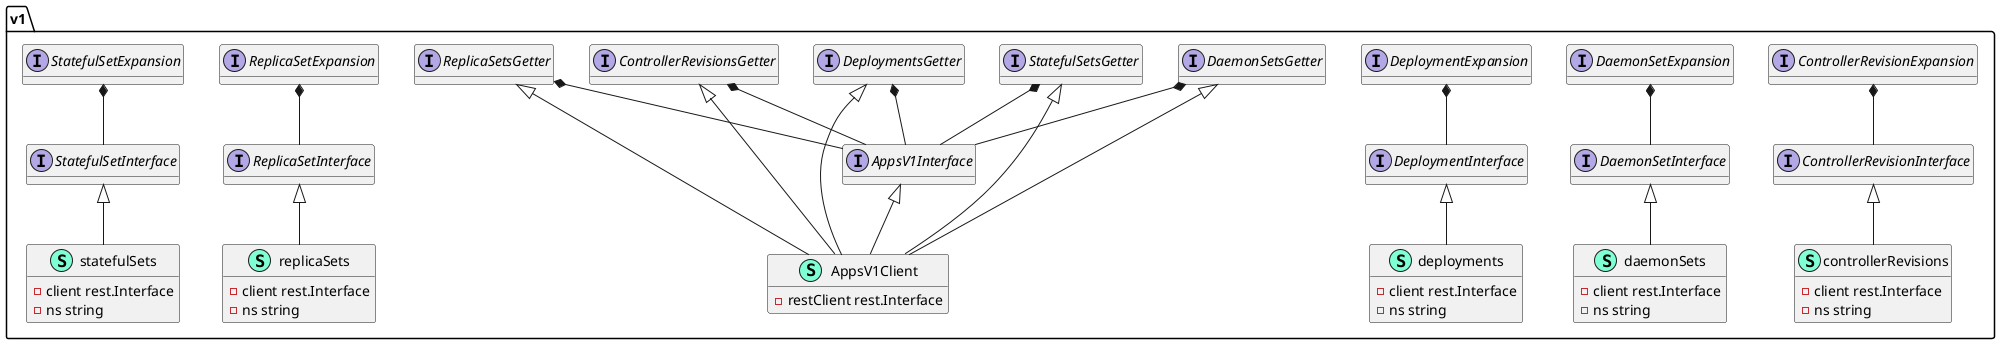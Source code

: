 @startuml
namespace v1 {
    class AppsV1Client << (S,Aquamarine) >> {
        - restClient rest.Interface

        + ControllerRevisions(namespace string) ControllerRevisionInterface
        + DaemonSets(namespace string) DaemonSetInterface
        + Deployments(namespace string) DeploymentInterface
        + ReplicaSets(namespace string) ReplicaSetInterface
        + StatefulSets(namespace string) StatefulSetInterface
        + RESTClient() rest.Interface

    }
    interface AppsV1Interface  {
        + RESTClient() rest.Interface

    }
    interface ControllerRevisionExpansion  {
    }
    interface ControllerRevisionInterface  {
        + Create(ctx context.Context, controllerRevision *v1.ControllerRevision, opts v1.CreateOptions) (*v1.ControllerRevision, error)
        + Update(ctx context.Context, controllerRevision *v1.ControllerRevision, opts v1.UpdateOptions) (*v1.ControllerRevision, error)
        + Delete(ctx context.Context, name string, opts v1.DeleteOptions) error
        + DeleteCollection(ctx context.Context, opts v1.DeleteOptions, listOpts v1.ListOptions) error
        + Get(ctx context.Context, name string, opts v1.GetOptions) (*v1.ControllerRevision, error)
        + List(ctx context.Context, opts v1.ListOptions) (*v1.ControllerRevisionList, error)
        + Watch(ctx context.Context, opts v1.ListOptions) (watch.Interface, error)
        + Patch(ctx context.Context, name string, pt types.PatchType, data []byte, opts v1.PatchOptions, subresources ...string) (*v1.ControllerRevision, error)
        + Apply(ctx context.Context, controllerRevision *v1.ControllerRevisionApplyConfiguration, opts v1.ApplyOptions) (*v1.ControllerRevision, error)

    }
    interface ControllerRevisionsGetter  {
        + ControllerRevisions(namespace string) ControllerRevisionInterface

    }
    interface DaemonSetExpansion  {
    }
    interface DaemonSetInterface  {
        + Create(ctx context.Context, daemonSet *v1.DaemonSet, opts v1.CreateOptions) (*v1.DaemonSet, error)
        + Update(ctx context.Context, daemonSet *v1.DaemonSet, opts v1.UpdateOptions) (*v1.DaemonSet, error)
        + UpdateStatus(ctx context.Context, daemonSet *v1.DaemonSet, opts v1.UpdateOptions) (*v1.DaemonSet, error)
        + Delete(ctx context.Context, name string, opts v1.DeleteOptions) error
        + DeleteCollection(ctx context.Context, opts v1.DeleteOptions, listOpts v1.ListOptions) error
        + Get(ctx context.Context, name string, opts v1.GetOptions) (*v1.DaemonSet, error)
        + List(ctx context.Context, opts v1.ListOptions) (*v1.DaemonSetList, error)
        + Watch(ctx context.Context, opts v1.ListOptions) (watch.Interface, error)
        + Patch(ctx context.Context, name string, pt types.PatchType, data []byte, opts v1.PatchOptions, subresources ...string) (*v1.DaemonSet, error)
        + Apply(ctx context.Context, daemonSet *v1.DaemonSetApplyConfiguration, opts v1.ApplyOptions) (*v1.DaemonSet, error)
        + ApplyStatus(ctx context.Context, daemonSet *v1.DaemonSetApplyConfiguration, opts v1.ApplyOptions) (*v1.DaemonSet, error)

    }
    interface DaemonSetsGetter  {
        + DaemonSets(namespace string) DaemonSetInterface

    }
    interface DeploymentExpansion  {
    }
    interface DeploymentInterface  {
        + Create(ctx context.Context, deployment *v1.Deployment, opts v1.CreateOptions) (*v1.Deployment, error)
        + Update(ctx context.Context, deployment *v1.Deployment, opts v1.UpdateOptions) (*v1.Deployment, error)
        + UpdateStatus(ctx context.Context, deployment *v1.Deployment, opts v1.UpdateOptions) (*v1.Deployment, error)
        + Delete(ctx context.Context, name string, opts v1.DeleteOptions) error
        + DeleteCollection(ctx context.Context, opts v1.DeleteOptions, listOpts v1.ListOptions) error
        + Get(ctx context.Context, name string, opts v1.GetOptions) (*v1.Deployment, error)
        + List(ctx context.Context, opts v1.ListOptions) (*v1.DeploymentList, error)
        + Watch(ctx context.Context, opts v1.ListOptions) (watch.Interface, error)
        + Patch(ctx context.Context, name string, pt types.PatchType, data []byte, opts v1.PatchOptions, subresources ...string) (*v1.Deployment, error)
        + Apply(ctx context.Context, deployment *v1.DeploymentApplyConfiguration, opts v1.ApplyOptions) (*v1.Deployment, error)
        + ApplyStatus(ctx context.Context, deployment *v1.DeploymentApplyConfiguration, opts v1.ApplyOptions) (*v1.Deployment, error)
        + GetScale(ctx context.Context, deploymentName string, options v1.GetOptions) (*v1.Scale, error)
        + UpdateScale(ctx context.Context, deploymentName string, scale *v1.Scale, opts v1.UpdateOptions) (*v1.Scale, error)
        + ApplyScale(ctx context.Context, deploymentName string, scale *v1.ScaleApplyConfiguration, opts v1.ApplyOptions) (*v1.Scale, error)

    }
    interface DeploymentsGetter  {
        + Deployments(namespace string) DeploymentInterface

    }
    interface ReplicaSetExpansion  {
    }
    interface ReplicaSetInterface  {
        + Create(ctx context.Context, replicaSet *v1.ReplicaSet, opts v1.CreateOptions) (*v1.ReplicaSet, error)
        + Update(ctx context.Context, replicaSet *v1.ReplicaSet, opts v1.UpdateOptions) (*v1.ReplicaSet, error)
        + UpdateStatus(ctx context.Context, replicaSet *v1.ReplicaSet, opts v1.UpdateOptions) (*v1.ReplicaSet, error)
        + Delete(ctx context.Context, name string, opts v1.DeleteOptions) error
        + DeleteCollection(ctx context.Context, opts v1.DeleteOptions, listOpts v1.ListOptions) error
        + Get(ctx context.Context, name string, opts v1.GetOptions) (*v1.ReplicaSet, error)
        + List(ctx context.Context, opts v1.ListOptions) (*v1.ReplicaSetList, error)
        + Watch(ctx context.Context, opts v1.ListOptions) (watch.Interface, error)
        + Patch(ctx context.Context, name string, pt types.PatchType, data []byte, opts v1.PatchOptions, subresources ...string) (*v1.ReplicaSet, error)
        + Apply(ctx context.Context, replicaSet *v1.ReplicaSetApplyConfiguration, opts v1.ApplyOptions) (*v1.ReplicaSet, error)
        + ApplyStatus(ctx context.Context, replicaSet *v1.ReplicaSetApplyConfiguration, opts v1.ApplyOptions) (*v1.ReplicaSet, error)
        + GetScale(ctx context.Context, replicaSetName string, options v1.GetOptions) (*v1.Scale, error)
        + UpdateScale(ctx context.Context, replicaSetName string, scale *v1.Scale, opts v1.UpdateOptions) (*v1.Scale, error)
        + ApplyScale(ctx context.Context, replicaSetName string, scale *v1.ScaleApplyConfiguration, opts v1.ApplyOptions) (*v1.Scale, error)

    }
    interface ReplicaSetsGetter  {
        + ReplicaSets(namespace string) ReplicaSetInterface

    }
    interface StatefulSetExpansion  {
    }
    interface StatefulSetInterface  {
        + Create(ctx context.Context, statefulSet *v1.StatefulSet, opts v1.CreateOptions) (*v1.StatefulSet, error)
        + Update(ctx context.Context, statefulSet *v1.StatefulSet, opts v1.UpdateOptions) (*v1.StatefulSet, error)
        + UpdateStatus(ctx context.Context, statefulSet *v1.StatefulSet, opts v1.UpdateOptions) (*v1.StatefulSet, error)
        + Delete(ctx context.Context, name string, opts v1.DeleteOptions) error
        + DeleteCollection(ctx context.Context, opts v1.DeleteOptions, listOpts v1.ListOptions) error
        + Get(ctx context.Context, name string, opts v1.GetOptions) (*v1.StatefulSet, error)
        + List(ctx context.Context, opts v1.ListOptions) (*v1.StatefulSetList, error)
        + Watch(ctx context.Context, opts v1.ListOptions) (watch.Interface, error)
        + Patch(ctx context.Context, name string, pt types.PatchType, data []byte, opts v1.PatchOptions, subresources ...string) (*v1.StatefulSet, error)
        + Apply(ctx context.Context, statefulSet *v1.StatefulSetApplyConfiguration, opts v1.ApplyOptions) (*v1.StatefulSet, error)
        + ApplyStatus(ctx context.Context, statefulSet *v1.StatefulSetApplyConfiguration, opts v1.ApplyOptions) (*v1.StatefulSet, error)
        + GetScale(ctx context.Context, statefulSetName string, options v1.GetOptions) (*v1.Scale, error)
        + UpdateScale(ctx context.Context, statefulSetName string, scale *v1.Scale, opts v1.UpdateOptions) (*v1.Scale, error)
        + ApplyScale(ctx context.Context, statefulSetName string, scale *v1.ScaleApplyConfiguration, opts v1.ApplyOptions) (*v1.Scale, error)

    }
    interface StatefulSetsGetter  {
        + StatefulSets(namespace string) StatefulSetInterface

    }
    class controllerRevisions << (S,Aquamarine) >> {
        - client rest.Interface
        - ns string

        + Get(ctx context.Context, name string, options v1.GetOptions) (*v1.ControllerRevision, error)
        + List(ctx context.Context, opts v1.ListOptions) (*v1.ControllerRevisionList, error)
        + Watch(ctx context.Context, opts v1.ListOptions) (watch.Interface, error)
        + Create(ctx context.Context, controllerRevision *v1.ControllerRevision, opts v1.CreateOptions) (*v1.ControllerRevision, error)
        + Update(ctx context.Context, controllerRevision *v1.ControllerRevision, opts v1.UpdateOptions) (*v1.ControllerRevision, error)
        + Delete(ctx context.Context, name string, opts v1.DeleteOptions) error
        + DeleteCollection(ctx context.Context, opts v1.DeleteOptions, listOpts v1.ListOptions) error
        + Patch(ctx context.Context, name string, pt types.PatchType, data []byte, opts v1.PatchOptions, subresources ...string) (*v1.ControllerRevision, error)
        + Apply(ctx context.Context, controllerRevision *v1.ControllerRevisionApplyConfiguration, opts v1.ApplyOptions) (*v1.ControllerRevision, error)

    }
    class daemonSets << (S,Aquamarine) >> {
        - client rest.Interface
        - ns string

        + Get(ctx context.Context, name string, options v1.GetOptions) (*v1.DaemonSet, error)
        + List(ctx context.Context, opts v1.ListOptions) (*v1.DaemonSetList, error)
        + Watch(ctx context.Context, opts v1.ListOptions) (watch.Interface, error)
        + Create(ctx context.Context, daemonSet *v1.DaemonSet, opts v1.CreateOptions) (*v1.DaemonSet, error)
        + Update(ctx context.Context, daemonSet *v1.DaemonSet, opts v1.UpdateOptions) (*v1.DaemonSet, error)
        + UpdateStatus(ctx context.Context, daemonSet *v1.DaemonSet, opts v1.UpdateOptions) (*v1.DaemonSet, error)
        + Delete(ctx context.Context, name string, opts v1.DeleteOptions) error
        + DeleteCollection(ctx context.Context, opts v1.DeleteOptions, listOpts v1.ListOptions) error
        + Patch(ctx context.Context, name string, pt types.PatchType, data []byte, opts v1.PatchOptions, subresources ...string) (*v1.DaemonSet, error)
        + Apply(ctx context.Context, daemonSet *v1.DaemonSetApplyConfiguration, opts v1.ApplyOptions) (*v1.DaemonSet, error)
        + ApplyStatus(ctx context.Context, daemonSet *v1.DaemonSetApplyConfiguration, opts v1.ApplyOptions) (*v1.DaemonSet, error)

    }
    class deployments << (S,Aquamarine) >> {
        - client rest.Interface
        - ns string

        + Get(ctx context.Context, name string, options v1.GetOptions) (*v1.Deployment, error)
        + List(ctx context.Context, opts v1.ListOptions) (*v1.DeploymentList, error)
        + Watch(ctx context.Context, opts v1.ListOptions) (watch.Interface, error)
        + Create(ctx context.Context, deployment *v1.Deployment, opts v1.CreateOptions) (*v1.Deployment, error)
        + Update(ctx context.Context, deployment *v1.Deployment, opts v1.UpdateOptions) (*v1.Deployment, error)
        + UpdateStatus(ctx context.Context, deployment *v1.Deployment, opts v1.UpdateOptions) (*v1.Deployment, error)
        + Delete(ctx context.Context, name string, opts v1.DeleteOptions) error
        + DeleteCollection(ctx context.Context, opts v1.DeleteOptions, listOpts v1.ListOptions) error
        + Patch(ctx context.Context, name string, pt types.PatchType, data []byte, opts v1.PatchOptions, subresources ...string) (*v1.Deployment, error)
        + Apply(ctx context.Context, deployment *v1.DeploymentApplyConfiguration, opts v1.ApplyOptions) (*v1.Deployment, error)
        + ApplyStatus(ctx context.Context, deployment *v1.DeploymentApplyConfiguration, opts v1.ApplyOptions) (*v1.Deployment, error)
        + GetScale(ctx context.Context, deploymentName string, options v1.GetOptions) (*v1.Scale, error)
        + UpdateScale(ctx context.Context, deploymentName string, scale *v1.Scale, opts v1.UpdateOptions) (*v1.Scale, error)
        + ApplyScale(ctx context.Context, deploymentName string, scale *v1.ScaleApplyConfiguration, opts v1.ApplyOptions) (*v1.Scale, error)

    }
    class replicaSets << (S,Aquamarine) >> {
        - client rest.Interface
        - ns string

        + Get(ctx context.Context, name string, options v1.GetOptions) (*v1.ReplicaSet, error)
        + List(ctx context.Context, opts v1.ListOptions) (*v1.ReplicaSetList, error)
        + Watch(ctx context.Context, opts v1.ListOptions) (watch.Interface, error)
        + Create(ctx context.Context, replicaSet *v1.ReplicaSet, opts v1.CreateOptions) (*v1.ReplicaSet, error)
        + Update(ctx context.Context, replicaSet *v1.ReplicaSet, opts v1.UpdateOptions) (*v1.ReplicaSet, error)
        + UpdateStatus(ctx context.Context, replicaSet *v1.ReplicaSet, opts v1.UpdateOptions) (*v1.ReplicaSet, error)
        + Delete(ctx context.Context, name string, opts v1.DeleteOptions) error
        + DeleteCollection(ctx context.Context, opts v1.DeleteOptions, listOpts v1.ListOptions) error
        + Patch(ctx context.Context, name string, pt types.PatchType, data []byte, opts v1.PatchOptions, subresources ...string) (*v1.ReplicaSet, error)
        + Apply(ctx context.Context, replicaSet *v1.ReplicaSetApplyConfiguration, opts v1.ApplyOptions) (*v1.ReplicaSet, error)
        + ApplyStatus(ctx context.Context, replicaSet *v1.ReplicaSetApplyConfiguration, opts v1.ApplyOptions) (*v1.ReplicaSet, error)
        + GetScale(ctx context.Context, replicaSetName string, options v1.GetOptions) (*v1.Scale, error)
        + UpdateScale(ctx context.Context, replicaSetName string, scale *v1.Scale, opts v1.UpdateOptions) (*v1.Scale, error)
        + ApplyScale(ctx context.Context, replicaSetName string, scale *v1.ScaleApplyConfiguration, opts v1.ApplyOptions) (*v1.Scale, error)

    }
    class statefulSets << (S,Aquamarine) >> {
        - client rest.Interface
        - ns string

        + Get(ctx context.Context, name string, options v1.GetOptions) (*v1.StatefulSet, error)
        + List(ctx context.Context, opts v1.ListOptions) (*v1.StatefulSetList, error)
        + Watch(ctx context.Context, opts v1.ListOptions) (watch.Interface, error)
        + Create(ctx context.Context, statefulSet *v1.StatefulSet, opts v1.CreateOptions) (*v1.StatefulSet, error)
        + Update(ctx context.Context, statefulSet *v1.StatefulSet, opts v1.UpdateOptions) (*v1.StatefulSet, error)
        + UpdateStatus(ctx context.Context, statefulSet *v1.StatefulSet, opts v1.UpdateOptions) (*v1.StatefulSet, error)
        + Delete(ctx context.Context, name string, opts v1.DeleteOptions) error
        + DeleteCollection(ctx context.Context, opts v1.DeleteOptions, listOpts v1.ListOptions) error
        + Patch(ctx context.Context, name string, pt types.PatchType, data []byte, opts v1.PatchOptions, subresources ...string) (*v1.StatefulSet, error)
        + Apply(ctx context.Context, statefulSet *v1.StatefulSetApplyConfiguration, opts v1.ApplyOptions) (*v1.StatefulSet, error)
        + ApplyStatus(ctx context.Context, statefulSet *v1.StatefulSetApplyConfiguration, opts v1.ApplyOptions) (*v1.StatefulSet, error)
        + GetScale(ctx context.Context, statefulSetName string, options v1.GetOptions) (*v1.Scale, error)
        + UpdateScale(ctx context.Context, statefulSetName string, scale *v1.Scale, opts v1.UpdateOptions) (*v1.Scale, error)
        + ApplyScale(ctx context.Context, statefulSetName string, scale *v1.ScaleApplyConfiguration, opts v1.ApplyOptions) (*v1.Scale, error)

    }
}
"v1.ControllerRevisionsGetter" *-- "v1.AppsV1Interface"
"v1.DaemonSetsGetter" *-- "v1.AppsV1Interface"
"v1.DeploymentsGetter" *-- "v1.AppsV1Interface"
"v1.ReplicaSetsGetter" *-- "v1.AppsV1Interface"
"v1.StatefulSetsGetter" *-- "v1.AppsV1Interface"
"v1.ControllerRevisionExpansion" *-- "v1.ControllerRevisionInterface"
"v1.DaemonSetExpansion" *-- "v1.DaemonSetInterface"
"v1.DeploymentExpansion" *-- "v1.DeploymentInterface"
"v1.ReplicaSetExpansion" *-- "v1.ReplicaSetInterface"
"v1.StatefulSetExpansion" *-- "v1.StatefulSetInterface"

"v1.AppsV1Interface" <|-- "v1.AppsV1Client"
"v1.ControllerRevisionsGetter" <|-- "v1.AppsV1Client"
"v1.DaemonSetsGetter" <|-- "v1.AppsV1Client"
"v1.DeploymentsGetter" <|-- "v1.AppsV1Client"
"v1.ReplicaSetsGetter" <|-- "v1.AppsV1Client"
"v1.StatefulSetsGetter" <|-- "v1.AppsV1Client"
"v1.ControllerRevisionInterface" <|-- "v1.controllerRevisions"
"v1.DaemonSetInterface" <|-- "v1.daemonSets"
"v1.DeploymentInterface" <|-- "v1.deployments"
"v1.ReplicaSetInterface" <|-- "v1.replicaSets"
"v1.StatefulSetInterface" <|-- "v1.statefulSets"

hide methods
@enduml

